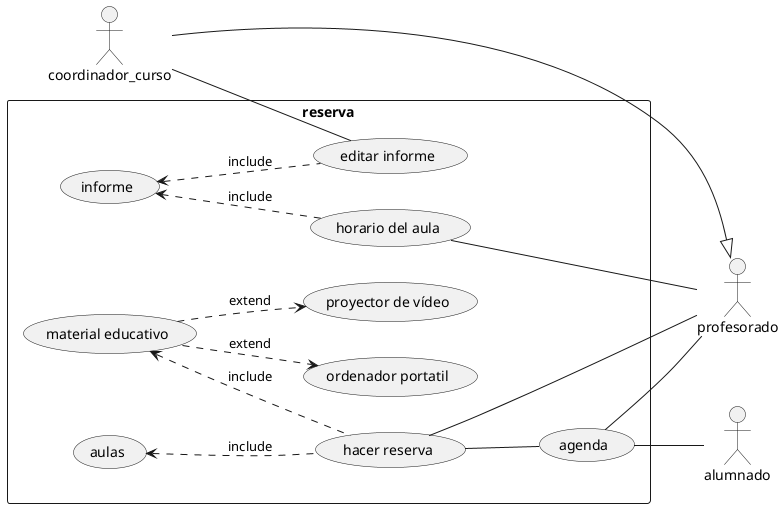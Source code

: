 @startuml instituto

left to right direction
skinparam packageStyle rectangle

actor coordinador_curso
actor profesorado
actor alumnado

coordinador_curso --|> profesorado

rectangle reserva {
    (hacer reserva) -- profesorado
    (aulas) <.. (hacer reserva) : include
    (material educativo) <.. (hacer reserva) : include
    (material educativo) ..> (ordenador portatil) : extend
    (material educativo) ..> (proyector de vídeo) : extend
    (hacer reserva) -- (agenda)
    (agenda) -- alumnado
    (agenda) -- profesorado
    (horario del aula) -- profesorado
    (informe) <.. (horario del aula) : include
    coordinador_curso -- (editar informe)
    (informe) <.. (editar informe) : include

}

@enduml